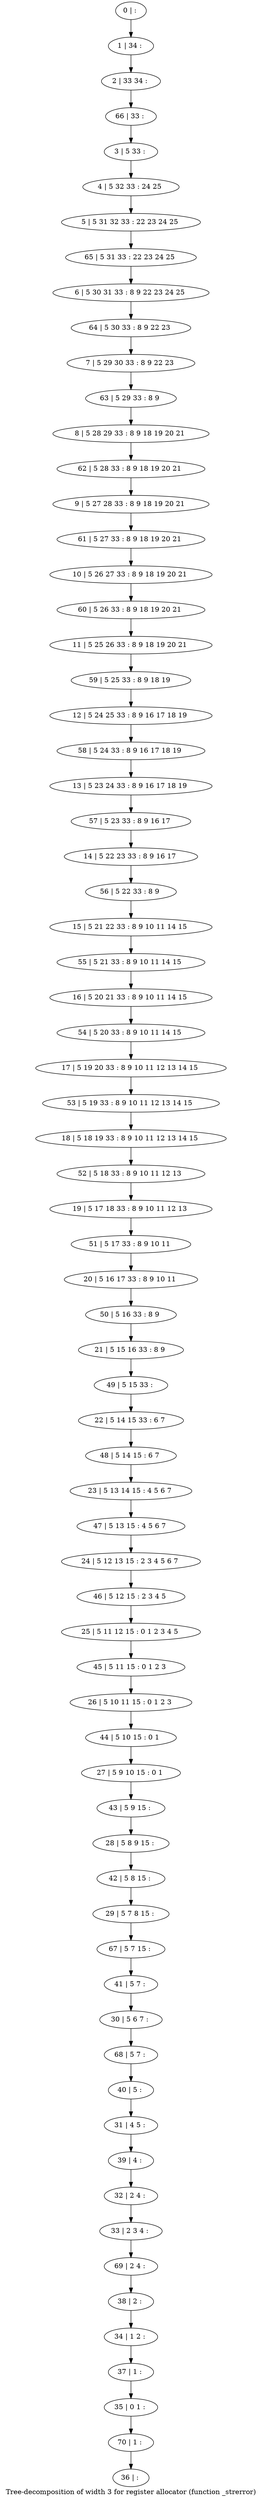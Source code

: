 digraph G {
graph [label="Tree-decomposition of width 3 for register allocator (function _strerror)"]
0[label="0 | : "];
1[label="1 | 34 : "];
2[label="2 | 33 34 : "];
3[label="3 | 5 33 : "];
4[label="4 | 5 32 33 : 24 25 "];
5[label="5 | 5 31 32 33 : 22 23 24 25 "];
6[label="6 | 5 30 31 33 : 8 9 22 23 24 25 "];
7[label="7 | 5 29 30 33 : 8 9 22 23 "];
8[label="8 | 5 28 29 33 : 8 9 18 19 20 21 "];
9[label="9 | 5 27 28 33 : 8 9 18 19 20 21 "];
10[label="10 | 5 26 27 33 : 8 9 18 19 20 21 "];
11[label="11 | 5 25 26 33 : 8 9 18 19 20 21 "];
12[label="12 | 5 24 25 33 : 8 9 16 17 18 19 "];
13[label="13 | 5 23 24 33 : 8 9 16 17 18 19 "];
14[label="14 | 5 22 23 33 : 8 9 16 17 "];
15[label="15 | 5 21 22 33 : 8 9 10 11 14 15 "];
16[label="16 | 5 20 21 33 : 8 9 10 11 14 15 "];
17[label="17 | 5 19 20 33 : 8 9 10 11 12 13 14 15 "];
18[label="18 | 5 18 19 33 : 8 9 10 11 12 13 14 15 "];
19[label="19 | 5 17 18 33 : 8 9 10 11 12 13 "];
20[label="20 | 5 16 17 33 : 8 9 10 11 "];
21[label="21 | 5 15 16 33 : 8 9 "];
22[label="22 | 5 14 15 33 : 6 7 "];
23[label="23 | 5 13 14 15 : 4 5 6 7 "];
24[label="24 | 5 12 13 15 : 2 3 4 5 6 7 "];
25[label="25 | 5 11 12 15 : 0 1 2 3 4 5 "];
26[label="26 | 5 10 11 15 : 0 1 2 3 "];
27[label="27 | 5 9 10 15 : 0 1 "];
28[label="28 | 5 8 9 15 : "];
29[label="29 | 5 7 8 15 : "];
30[label="30 | 5 6 7 : "];
31[label="31 | 4 5 : "];
32[label="32 | 2 4 : "];
33[label="33 | 2 3 4 : "];
34[label="34 | 1 2 : "];
35[label="35 | 0 1 : "];
36[label="36 | : "];
37[label="37 | 1 : "];
38[label="38 | 2 : "];
39[label="39 | 4 : "];
40[label="40 | 5 : "];
41[label="41 | 5 7 : "];
42[label="42 | 5 8 15 : "];
43[label="43 | 5 9 15 : "];
44[label="44 | 5 10 15 : 0 1 "];
45[label="45 | 5 11 15 : 0 1 2 3 "];
46[label="46 | 5 12 15 : 2 3 4 5 "];
47[label="47 | 5 13 15 : 4 5 6 7 "];
48[label="48 | 5 14 15 : 6 7 "];
49[label="49 | 5 15 33 : "];
50[label="50 | 5 16 33 : 8 9 "];
51[label="51 | 5 17 33 : 8 9 10 11 "];
52[label="52 | 5 18 33 : 8 9 10 11 12 13 "];
53[label="53 | 5 19 33 : 8 9 10 11 12 13 14 15 "];
54[label="54 | 5 20 33 : 8 9 10 11 14 15 "];
55[label="55 | 5 21 33 : 8 9 10 11 14 15 "];
56[label="56 | 5 22 33 : 8 9 "];
57[label="57 | 5 23 33 : 8 9 16 17 "];
58[label="58 | 5 24 33 : 8 9 16 17 18 19 "];
59[label="59 | 5 25 33 : 8 9 18 19 "];
60[label="60 | 5 26 33 : 8 9 18 19 20 21 "];
61[label="61 | 5 27 33 : 8 9 18 19 20 21 "];
62[label="62 | 5 28 33 : 8 9 18 19 20 21 "];
63[label="63 | 5 29 33 : 8 9 "];
64[label="64 | 5 30 33 : 8 9 22 23 "];
65[label="65 | 5 31 33 : 22 23 24 25 "];
66[label="66 | 33 : "];
67[label="67 | 5 7 15 : "];
68[label="68 | 5 7 : "];
69[label="69 | 2 4 : "];
70[label="70 | 1 : "];
0->1 ;
1->2 ;
3->4 ;
4->5 ;
32->33 ;
37->35 ;
34->37 ;
38->34 ;
39->32 ;
31->39 ;
40->31 ;
41->30 ;
42->29 ;
28->42 ;
43->28 ;
27->43 ;
44->27 ;
26->44 ;
45->26 ;
25->45 ;
46->25 ;
24->46 ;
47->24 ;
23->47 ;
48->23 ;
22->48 ;
49->22 ;
21->49 ;
50->21 ;
20->50 ;
51->20 ;
19->51 ;
52->19 ;
18->52 ;
53->18 ;
17->53 ;
54->17 ;
16->54 ;
55->16 ;
15->55 ;
56->15 ;
14->56 ;
57->14 ;
13->57 ;
58->13 ;
12->58 ;
59->12 ;
11->59 ;
60->11 ;
10->60 ;
61->10 ;
9->61 ;
62->9 ;
8->62 ;
63->8 ;
7->63 ;
64->7 ;
6->64 ;
65->6 ;
5->65 ;
66->3 ;
2->66 ;
67->41 ;
29->67 ;
68->40 ;
30->68 ;
69->38 ;
33->69 ;
70->36 ;
35->70 ;
}
